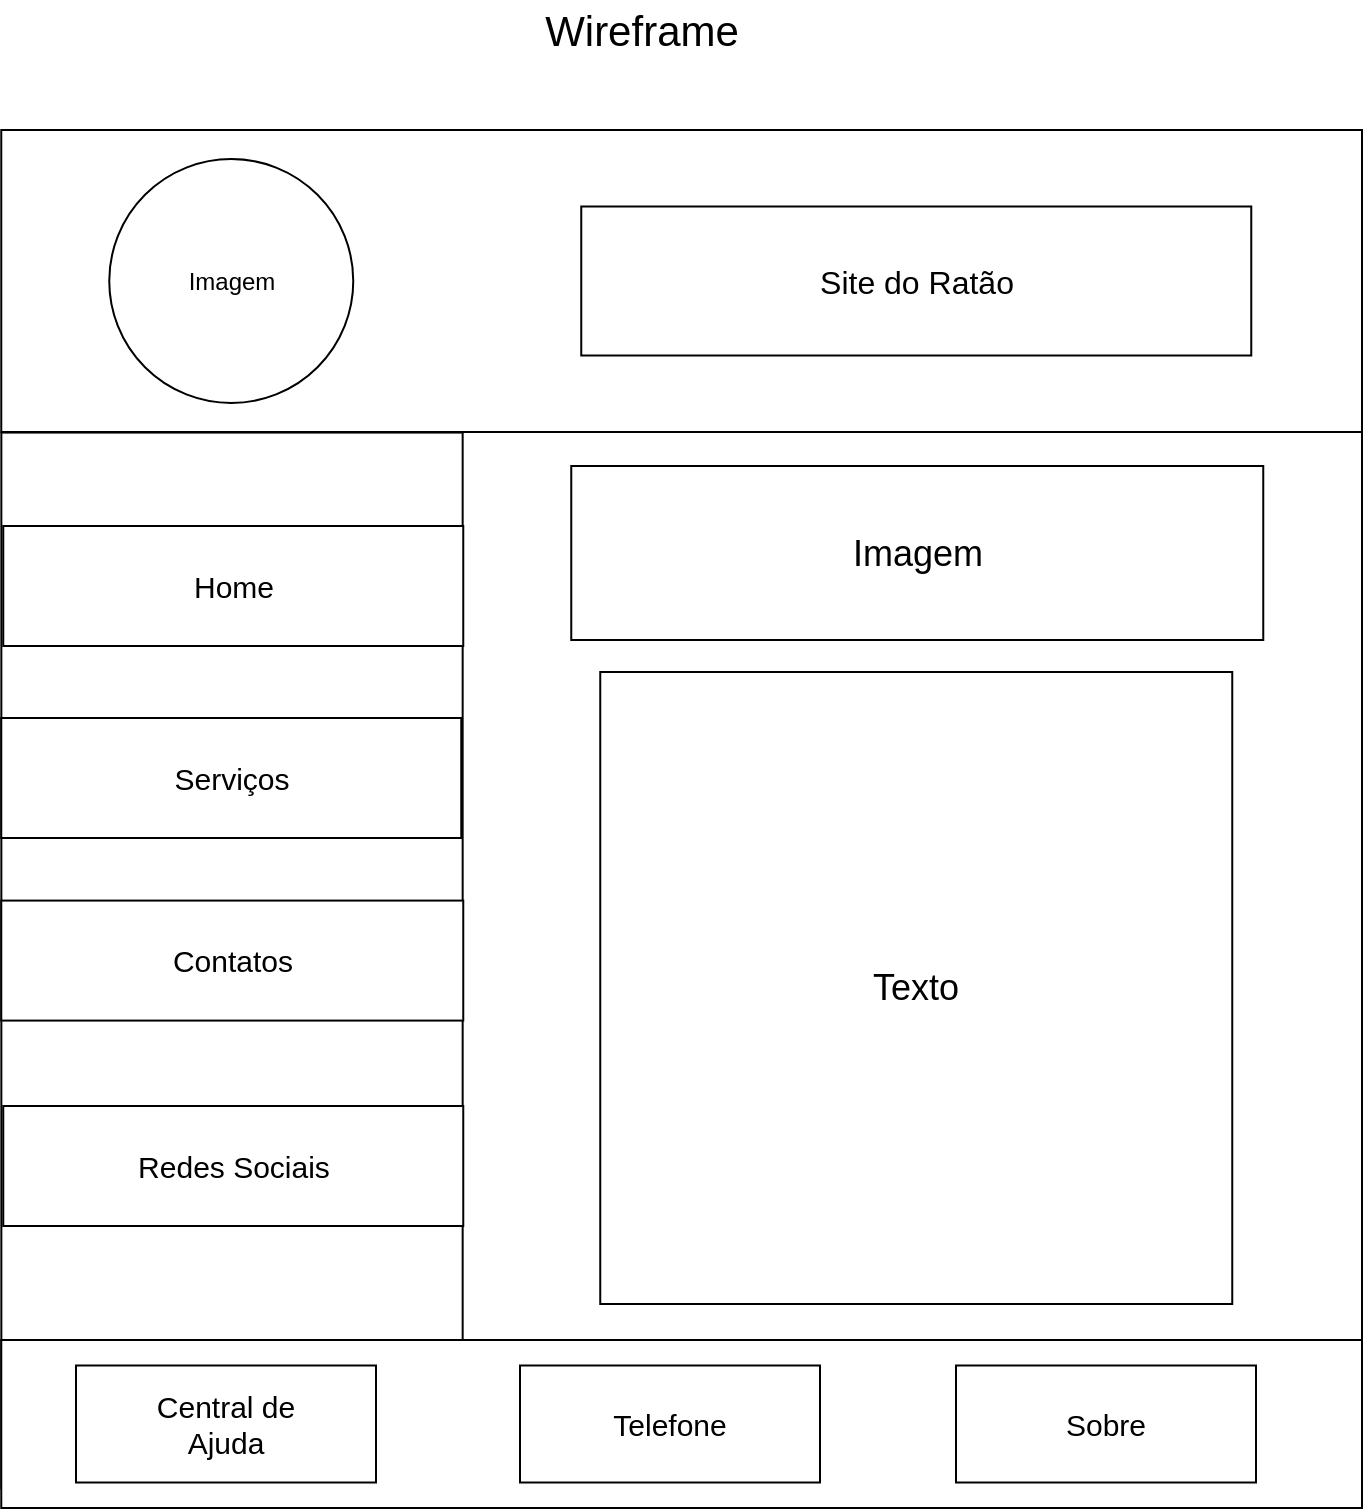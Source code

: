 <mxfile version="24.0.7" type="github">
  <diagram name="Página-1" id="S7ssqObe3ib5vzpyv2SK">
    <mxGraphModel dx="1386" dy="793" grid="0" gridSize="10" guides="1" tooltips="1" connect="1" arrows="1" fold="1" page="1" pageScale="1" pageWidth="827" pageHeight="1169" background="#FFFFFF" math="0" shadow="0">
      <root>
        <mxCell id="0" />
        <mxCell id="1" parent="0" />
        <mxCell id="VbOIKQpx7K-sj4lAZ01Y-1" value="" style="whiteSpace=wrap;html=1;aspect=fixed;" vertex="1" parent="1">
          <mxGeometry x="71" y="116" width="680" height="680" as="geometry" />
        </mxCell>
        <mxCell id="VbOIKQpx7K-sj4lAZ01Y-33" value="&lt;p style=&quot;line-height: 120%; font-size: 16px;&quot;&gt;Header&lt;/p&gt;" style="rounded=0;whiteSpace=wrap;html=1;" vertex="1" parent="1">
          <mxGeometry x="70.63" y="116" width="680.37" height="151" as="geometry" />
        </mxCell>
        <mxCell id="VbOIKQpx7K-sj4lAZ01Y-34" value="Imagem" style="ellipse;whiteSpace=wrap;html=1;aspect=fixed;" vertex="1" parent="1">
          <mxGeometry x="124.63" y="130.5" width="122" height="122" as="geometry" />
        </mxCell>
        <mxCell id="VbOIKQpx7K-sj4lAZ01Y-35" value="&lt;font style=&quot;font-size: 16px;&quot;&gt;Site do Ratão&lt;/font&gt;" style="rounded=0;whiteSpace=wrap;html=1;" vertex="1" parent="1">
          <mxGeometry x="360.63" y="154.25" width="335" height="74.5" as="geometry" />
        </mxCell>
        <mxCell id="VbOIKQpx7K-sj4lAZ01Y-36" value="" style="rounded=0;whiteSpace=wrap;html=1;rotation=90;" vertex="1" parent="1">
          <mxGeometry x="-78" y="415.96" width="528" height="230.66" as="geometry" />
        </mxCell>
        <mxCell id="VbOIKQpx7K-sj4lAZ01Y-37" value="&lt;font style=&quot;font-size: 18px;&quot;&gt;Imagem&lt;/font&gt;" style="rounded=0;whiteSpace=wrap;html=1;" vertex="1" parent="1">
          <mxGeometry x="355.63" y="284" width="346" height="87" as="geometry" />
        </mxCell>
        <mxCell id="VbOIKQpx7K-sj4lAZ01Y-38" value="&lt;font style=&quot;font-size: 18px;&quot;&gt;Texto&lt;/font&gt;" style="whiteSpace=wrap;html=1;aspect=fixed;" vertex="1" parent="1">
          <mxGeometry x="370.13" y="387" width="316" height="316" as="geometry" />
        </mxCell>
        <mxCell id="VbOIKQpx7K-sj4lAZ01Y-39" value="&lt;font style=&quot;font-size: 15px;&quot;&gt;Home&lt;/font&gt;" style="rounded=0;whiteSpace=wrap;html=1;" vertex="1" parent="1">
          <mxGeometry x="71.63" y="314" width="230" height="60" as="geometry" />
        </mxCell>
        <mxCell id="VbOIKQpx7K-sj4lAZ01Y-40" value="&lt;font style=&quot;font-size: 15px;&quot;&gt;Serviços&lt;/font&gt;" style="rounded=0;whiteSpace=wrap;html=1;" vertex="1" parent="1">
          <mxGeometry x="70.63" y="410" width="230" height="60" as="geometry" />
        </mxCell>
        <mxCell id="VbOIKQpx7K-sj4lAZ01Y-41" value="&lt;font style=&quot;font-size: 15px;&quot;&gt;Contatos&lt;/font&gt;" style="rounded=0;whiteSpace=wrap;html=1;" vertex="1" parent="1">
          <mxGeometry x="70.63" y="501.29" width="231" height="60" as="geometry" />
        </mxCell>
        <mxCell id="VbOIKQpx7K-sj4lAZ01Y-42" value="&lt;font style=&quot;font-size: 15px;&quot;&gt;Redes Sociais&lt;/font&gt;" style="rounded=0;whiteSpace=wrap;html=1;" vertex="1" parent="1">
          <mxGeometry x="71.63" y="604" width="230" height="60" as="geometry" />
        </mxCell>
        <mxCell id="VbOIKQpx7K-sj4lAZ01Y-45" value="" style="rounded=0;whiteSpace=wrap;html=1;" vertex="1" parent="1">
          <mxGeometry x="70.63" y="721" width="680.37" height="84" as="geometry" />
        </mxCell>
        <mxCell id="VbOIKQpx7K-sj4lAZ01Y-48" value="&lt;font style=&quot;font-size: 15px;&quot;&gt;Central de&lt;/font&gt;&lt;div style=&quot;font-size: 15px;&quot;&gt;&lt;font style=&quot;font-size: 15px;&quot;&gt;Ajuda&lt;/font&gt;&lt;/div&gt;" style="rounded=0;whiteSpace=wrap;html=1;" vertex="1" parent="1">
          <mxGeometry x="108" y="733.75" width="150" height="58.5" as="geometry" />
        </mxCell>
        <mxCell id="VbOIKQpx7K-sj4lAZ01Y-50" value="&lt;font style=&quot;font-size: 15px;&quot;&gt;Telefone&lt;/font&gt;" style="rounded=0;whiteSpace=wrap;html=1;" vertex="1" parent="1">
          <mxGeometry x="330" y="733.75" width="150" height="58.5" as="geometry" />
        </mxCell>
        <mxCell id="VbOIKQpx7K-sj4lAZ01Y-51" value="&lt;font style=&quot;font-size: 15px;&quot;&gt;Sobre&lt;/font&gt;" style="rounded=0;whiteSpace=wrap;html=1;" vertex="1" parent="1">
          <mxGeometry x="548" y="733.75" width="150" height="58.5" as="geometry" />
        </mxCell>
        <mxCell id="VbOIKQpx7K-sj4lAZ01Y-52" value="&lt;font style=&quot;font-size: 21px;&quot;&gt;Wireframe&lt;/font&gt;" style="text;strokeColor=none;align=center;fillColor=none;html=1;verticalAlign=middle;whiteSpace=wrap;rounded=0;" vertex="1" parent="1">
          <mxGeometry x="360.63" y="51" width="60" height="30" as="geometry" />
        </mxCell>
      </root>
    </mxGraphModel>
  </diagram>
</mxfile>
